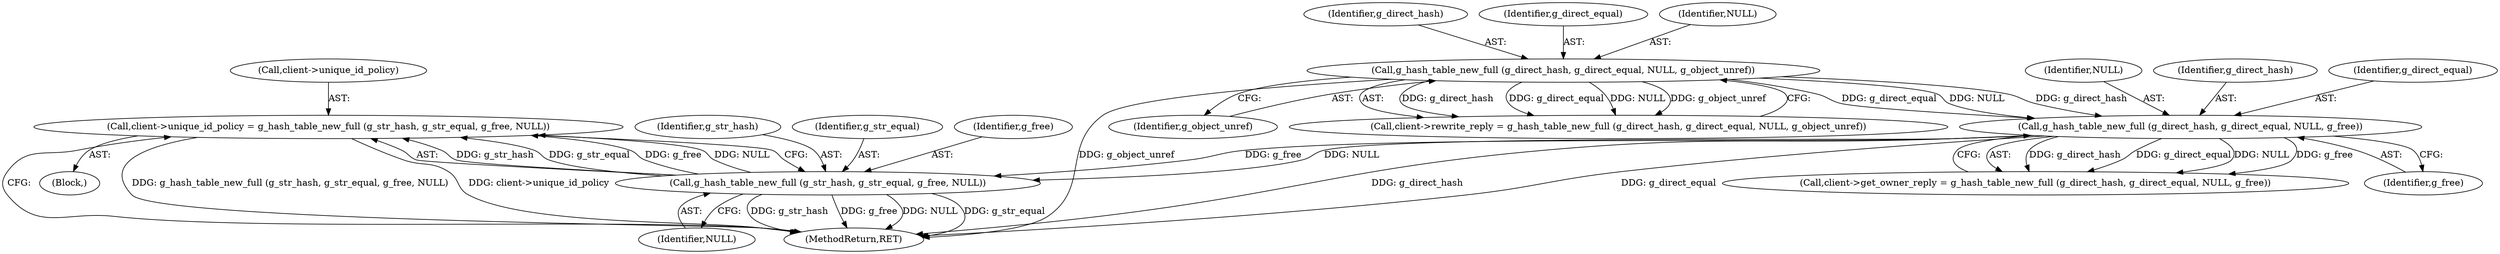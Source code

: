 digraph "0_flatpak_52346bf187b5a7f1c0fe9075b328b7ad6abe78f6_1@pointer" {
"1000138" [label="(Call,client->unique_id_policy = g_hash_table_new_full (g_str_hash, g_str_equal, g_free, NULL))"];
"1000142" [label="(Call,g_hash_table_new_full (g_str_hash, g_str_equal, g_free, NULL))"];
"1000133" [label="(Call,g_hash_table_new_full (g_direct_hash, g_direct_equal, NULL, g_free))"];
"1000124" [label="(Call,g_hash_table_new_full (g_direct_hash, g_direct_equal, NULL, g_object_unref))"];
"1000142" [label="(Call,g_hash_table_new_full (g_str_hash, g_str_equal, g_free, NULL))"];
"1000139" [label="(Call,client->unique_id_policy)"];
"1000129" [label="(Call,client->get_owner_reply = g_hash_table_new_full (g_direct_hash, g_direct_equal, NULL, g_free))"];
"1000120" [label="(Call,client->rewrite_reply = g_hash_table_new_full (g_direct_hash, g_direct_equal, NULL, g_object_unref))"];
"1000125" [label="(Identifier,g_direct_hash)"];
"1000143" [label="(Identifier,g_str_hash)"];
"1000134" [label="(Identifier,g_direct_hash)"];
"1000144" [label="(Identifier,g_str_equal)"];
"1000102" [label="(Block,)"];
"1000126" [label="(Identifier,g_direct_equal)"];
"1000147" [label="(MethodReturn,RET)"];
"1000135" [label="(Identifier,g_direct_equal)"];
"1000124" [label="(Call,g_hash_table_new_full (g_direct_hash, g_direct_equal, NULL, g_object_unref))"];
"1000128" [label="(Identifier,g_object_unref)"];
"1000136" [label="(Identifier,NULL)"];
"1000133" [label="(Call,g_hash_table_new_full (g_direct_hash, g_direct_equal, NULL, g_free))"];
"1000138" [label="(Call,client->unique_id_policy = g_hash_table_new_full (g_str_hash, g_str_equal, g_free, NULL))"];
"1000127" [label="(Identifier,NULL)"];
"1000137" [label="(Identifier,g_free)"];
"1000146" [label="(Identifier,NULL)"];
"1000145" [label="(Identifier,g_free)"];
"1000138" -> "1000102"  [label="AST: "];
"1000138" -> "1000142"  [label="CFG: "];
"1000139" -> "1000138"  [label="AST: "];
"1000142" -> "1000138"  [label="AST: "];
"1000147" -> "1000138"  [label="CFG: "];
"1000138" -> "1000147"  [label="DDG: g_hash_table_new_full (g_str_hash, g_str_equal, g_free, NULL)"];
"1000138" -> "1000147"  [label="DDG: client->unique_id_policy"];
"1000142" -> "1000138"  [label="DDG: g_str_hash"];
"1000142" -> "1000138"  [label="DDG: g_str_equal"];
"1000142" -> "1000138"  [label="DDG: g_free"];
"1000142" -> "1000138"  [label="DDG: NULL"];
"1000142" -> "1000146"  [label="CFG: "];
"1000143" -> "1000142"  [label="AST: "];
"1000144" -> "1000142"  [label="AST: "];
"1000145" -> "1000142"  [label="AST: "];
"1000146" -> "1000142"  [label="AST: "];
"1000142" -> "1000147"  [label="DDG: NULL"];
"1000142" -> "1000147"  [label="DDG: g_str_equal"];
"1000142" -> "1000147"  [label="DDG: g_str_hash"];
"1000142" -> "1000147"  [label="DDG: g_free"];
"1000133" -> "1000142"  [label="DDG: g_free"];
"1000133" -> "1000142"  [label="DDG: NULL"];
"1000133" -> "1000129"  [label="AST: "];
"1000133" -> "1000137"  [label="CFG: "];
"1000134" -> "1000133"  [label="AST: "];
"1000135" -> "1000133"  [label="AST: "];
"1000136" -> "1000133"  [label="AST: "];
"1000137" -> "1000133"  [label="AST: "];
"1000129" -> "1000133"  [label="CFG: "];
"1000133" -> "1000147"  [label="DDG: g_direct_hash"];
"1000133" -> "1000147"  [label="DDG: g_direct_equal"];
"1000133" -> "1000129"  [label="DDG: g_direct_hash"];
"1000133" -> "1000129"  [label="DDG: g_direct_equal"];
"1000133" -> "1000129"  [label="DDG: NULL"];
"1000133" -> "1000129"  [label="DDG: g_free"];
"1000124" -> "1000133"  [label="DDG: g_direct_hash"];
"1000124" -> "1000133"  [label="DDG: g_direct_equal"];
"1000124" -> "1000133"  [label="DDG: NULL"];
"1000124" -> "1000120"  [label="AST: "];
"1000124" -> "1000128"  [label="CFG: "];
"1000125" -> "1000124"  [label="AST: "];
"1000126" -> "1000124"  [label="AST: "];
"1000127" -> "1000124"  [label="AST: "];
"1000128" -> "1000124"  [label="AST: "];
"1000120" -> "1000124"  [label="CFG: "];
"1000124" -> "1000147"  [label="DDG: g_object_unref"];
"1000124" -> "1000120"  [label="DDG: g_direct_hash"];
"1000124" -> "1000120"  [label="DDG: g_direct_equal"];
"1000124" -> "1000120"  [label="DDG: NULL"];
"1000124" -> "1000120"  [label="DDG: g_object_unref"];
}
